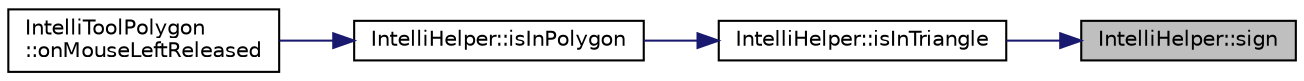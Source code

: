 digraph "IntelliHelper::sign"
{
 // LATEX_PDF_SIZE
  edge [fontname="Helvetica",fontsize="10",labelfontname="Helvetica",labelfontsize="10"];
  node [fontname="Helvetica",fontsize="10",shape=record];
  rankdir="RL";
  Node1 [label="IntelliHelper::sign",height=0.2,width=0.4,color="black", fillcolor="grey75", style="filled", fontcolor="black",tooltip="A function to get the 2*area of a traingle, using its determinat."];
  Node1 -> Node2 [dir="back",color="midnightblue",fontsize="10",style="solid",fontname="Helvetica"];
  Node2 [label="IntelliHelper::isInTriangle",height=0.2,width=0.4,color="black", fillcolor="white", style="filled",URL="$namespace_intelli_helper.html#a9fcfe72f00e870be4a8ab9f2e17483c9",tooltip="A function to check if a given point is in a triangle."];
  Node2 -> Node3 [dir="back",color="midnightblue",fontsize="10",style="solid",fontname="Helvetica"];
  Node3 [label="IntelliHelper::isInPolygon",height=0.2,width=0.4,color="black", fillcolor="white", style="filled",URL="$namespace_intelli_helper.html#a44d516b3e619e2a743e9c98dd75cf901",tooltip="A function to check if a point lies in a polygon by checking its spanning triangles."];
  Node3 -> Node4 [dir="back",color="midnightblue",fontsize="10",style="solid",fontname="Helvetica"];
  Node4 [label="IntelliToolPolygon\l::onMouseLeftReleased",height=0.2,width=0.4,color="black", fillcolor="white", style="filled",URL="$class_intelli_tool_polygon.html#a4e1473ff408ae2e11cf6a43f6f575f21",tooltip="A function managing the left click Released of a Mouse. Call this in child classes!"];
}
